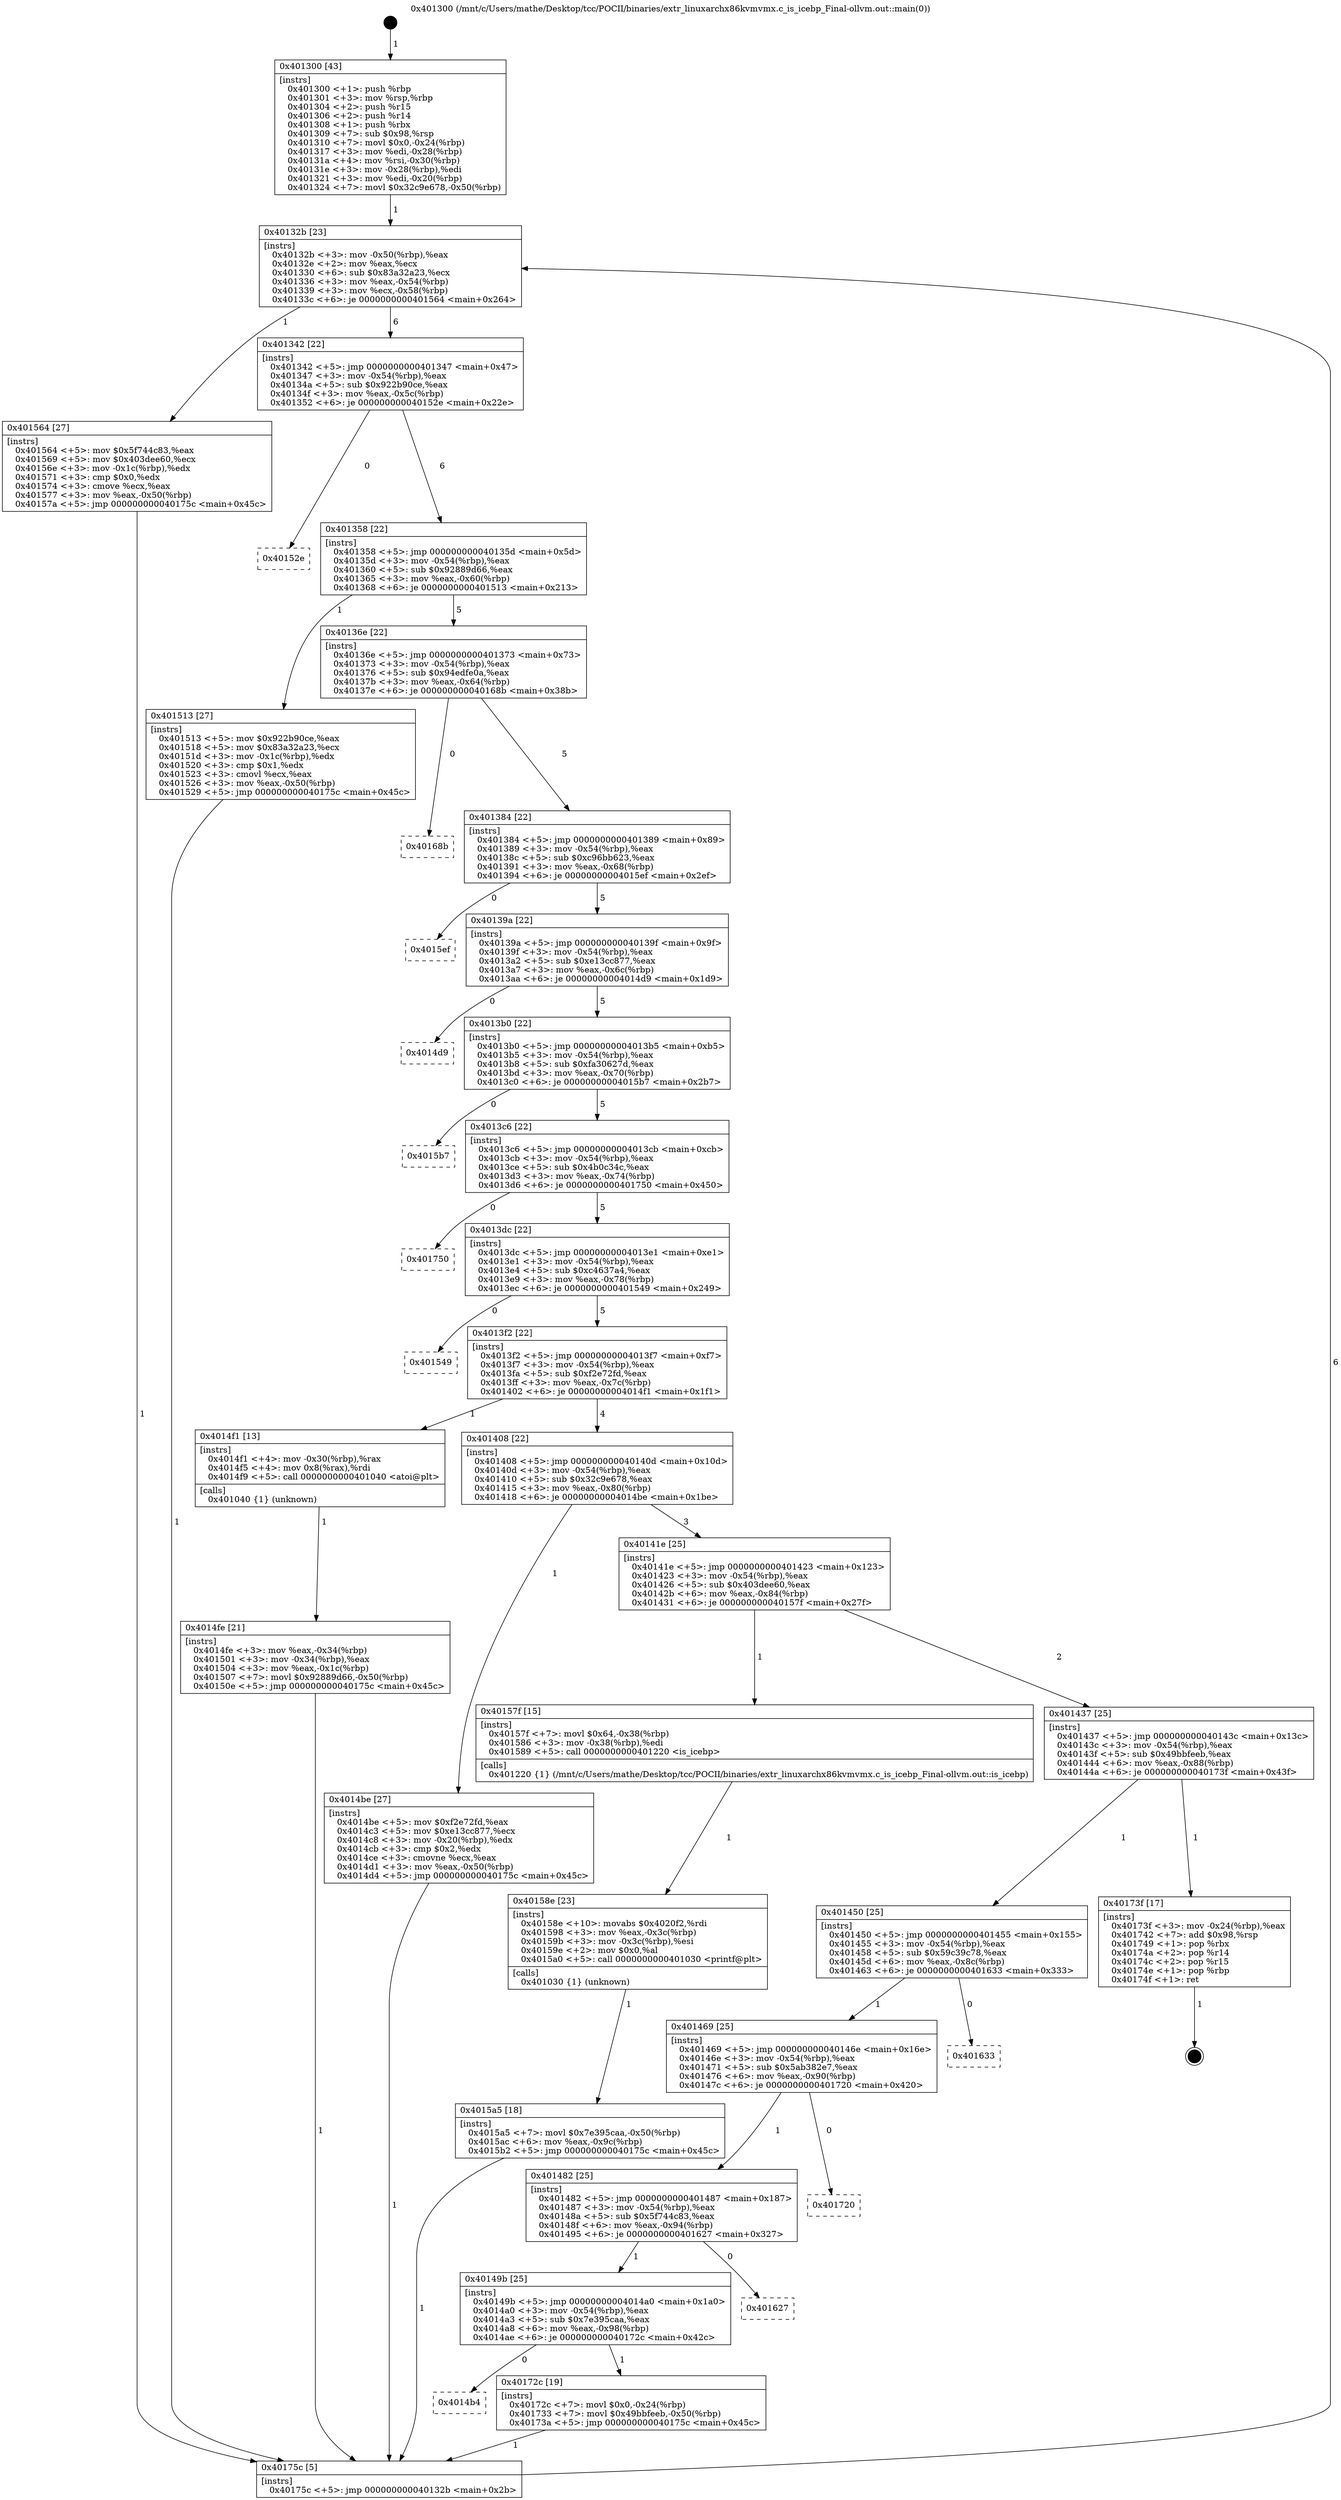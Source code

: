 digraph "0x401300" {
  label = "0x401300 (/mnt/c/Users/mathe/Desktop/tcc/POCII/binaries/extr_linuxarchx86kvmvmx.c_is_icebp_Final-ollvm.out::main(0))"
  labelloc = "t"
  node[shape=record]

  Entry [label="",width=0.3,height=0.3,shape=circle,fillcolor=black,style=filled]
  "0x40132b" [label="{
     0x40132b [23]\l
     | [instrs]\l
     &nbsp;&nbsp;0x40132b \<+3\>: mov -0x50(%rbp),%eax\l
     &nbsp;&nbsp;0x40132e \<+2\>: mov %eax,%ecx\l
     &nbsp;&nbsp;0x401330 \<+6\>: sub $0x83a32a23,%ecx\l
     &nbsp;&nbsp;0x401336 \<+3\>: mov %eax,-0x54(%rbp)\l
     &nbsp;&nbsp;0x401339 \<+3\>: mov %ecx,-0x58(%rbp)\l
     &nbsp;&nbsp;0x40133c \<+6\>: je 0000000000401564 \<main+0x264\>\l
  }"]
  "0x401564" [label="{
     0x401564 [27]\l
     | [instrs]\l
     &nbsp;&nbsp;0x401564 \<+5\>: mov $0x5f744c83,%eax\l
     &nbsp;&nbsp;0x401569 \<+5\>: mov $0x403dee60,%ecx\l
     &nbsp;&nbsp;0x40156e \<+3\>: mov -0x1c(%rbp),%edx\l
     &nbsp;&nbsp;0x401571 \<+3\>: cmp $0x0,%edx\l
     &nbsp;&nbsp;0x401574 \<+3\>: cmove %ecx,%eax\l
     &nbsp;&nbsp;0x401577 \<+3\>: mov %eax,-0x50(%rbp)\l
     &nbsp;&nbsp;0x40157a \<+5\>: jmp 000000000040175c \<main+0x45c\>\l
  }"]
  "0x401342" [label="{
     0x401342 [22]\l
     | [instrs]\l
     &nbsp;&nbsp;0x401342 \<+5\>: jmp 0000000000401347 \<main+0x47\>\l
     &nbsp;&nbsp;0x401347 \<+3\>: mov -0x54(%rbp),%eax\l
     &nbsp;&nbsp;0x40134a \<+5\>: sub $0x922b90ce,%eax\l
     &nbsp;&nbsp;0x40134f \<+3\>: mov %eax,-0x5c(%rbp)\l
     &nbsp;&nbsp;0x401352 \<+6\>: je 000000000040152e \<main+0x22e\>\l
  }"]
  Exit [label="",width=0.3,height=0.3,shape=circle,fillcolor=black,style=filled,peripheries=2]
  "0x40152e" [label="{
     0x40152e\l
  }", style=dashed]
  "0x401358" [label="{
     0x401358 [22]\l
     | [instrs]\l
     &nbsp;&nbsp;0x401358 \<+5\>: jmp 000000000040135d \<main+0x5d\>\l
     &nbsp;&nbsp;0x40135d \<+3\>: mov -0x54(%rbp),%eax\l
     &nbsp;&nbsp;0x401360 \<+5\>: sub $0x92889d66,%eax\l
     &nbsp;&nbsp;0x401365 \<+3\>: mov %eax,-0x60(%rbp)\l
     &nbsp;&nbsp;0x401368 \<+6\>: je 0000000000401513 \<main+0x213\>\l
  }"]
  "0x4014b4" [label="{
     0x4014b4\l
  }", style=dashed]
  "0x401513" [label="{
     0x401513 [27]\l
     | [instrs]\l
     &nbsp;&nbsp;0x401513 \<+5\>: mov $0x922b90ce,%eax\l
     &nbsp;&nbsp;0x401518 \<+5\>: mov $0x83a32a23,%ecx\l
     &nbsp;&nbsp;0x40151d \<+3\>: mov -0x1c(%rbp),%edx\l
     &nbsp;&nbsp;0x401520 \<+3\>: cmp $0x1,%edx\l
     &nbsp;&nbsp;0x401523 \<+3\>: cmovl %ecx,%eax\l
     &nbsp;&nbsp;0x401526 \<+3\>: mov %eax,-0x50(%rbp)\l
     &nbsp;&nbsp;0x401529 \<+5\>: jmp 000000000040175c \<main+0x45c\>\l
  }"]
  "0x40136e" [label="{
     0x40136e [22]\l
     | [instrs]\l
     &nbsp;&nbsp;0x40136e \<+5\>: jmp 0000000000401373 \<main+0x73\>\l
     &nbsp;&nbsp;0x401373 \<+3\>: mov -0x54(%rbp),%eax\l
     &nbsp;&nbsp;0x401376 \<+5\>: sub $0x94edfe0a,%eax\l
     &nbsp;&nbsp;0x40137b \<+3\>: mov %eax,-0x64(%rbp)\l
     &nbsp;&nbsp;0x40137e \<+6\>: je 000000000040168b \<main+0x38b\>\l
  }"]
  "0x40172c" [label="{
     0x40172c [19]\l
     | [instrs]\l
     &nbsp;&nbsp;0x40172c \<+7\>: movl $0x0,-0x24(%rbp)\l
     &nbsp;&nbsp;0x401733 \<+7\>: movl $0x49bbfeeb,-0x50(%rbp)\l
     &nbsp;&nbsp;0x40173a \<+5\>: jmp 000000000040175c \<main+0x45c\>\l
  }"]
  "0x40168b" [label="{
     0x40168b\l
  }", style=dashed]
  "0x401384" [label="{
     0x401384 [22]\l
     | [instrs]\l
     &nbsp;&nbsp;0x401384 \<+5\>: jmp 0000000000401389 \<main+0x89\>\l
     &nbsp;&nbsp;0x401389 \<+3\>: mov -0x54(%rbp),%eax\l
     &nbsp;&nbsp;0x40138c \<+5\>: sub $0xc96bb623,%eax\l
     &nbsp;&nbsp;0x401391 \<+3\>: mov %eax,-0x68(%rbp)\l
     &nbsp;&nbsp;0x401394 \<+6\>: je 00000000004015ef \<main+0x2ef\>\l
  }"]
  "0x40149b" [label="{
     0x40149b [25]\l
     | [instrs]\l
     &nbsp;&nbsp;0x40149b \<+5\>: jmp 00000000004014a0 \<main+0x1a0\>\l
     &nbsp;&nbsp;0x4014a0 \<+3\>: mov -0x54(%rbp),%eax\l
     &nbsp;&nbsp;0x4014a3 \<+5\>: sub $0x7e395caa,%eax\l
     &nbsp;&nbsp;0x4014a8 \<+6\>: mov %eax,-0x98(%rbp)\l
     &nbsp;&nbsp;0x4014ae \<+6\>: je 000000000040172c \<main+0x42c\>\l
  }"]
  "0x4015ef" [label="{
     0x4015ef\l
  }", style=dashed]
  "0x40139a" [label="{
     0x40139a [22]\l
     | [instrs]\l
     &nbsp;&nbsp;0x40139a \<+5\>: jmp 000000000040139f \<main+0x9f\>\l
     &nbsp;&nbsp;0x40139f \<+3\>: mov -0x54(%rbp),%eax\l
     &nbsp;&nbsp;0x4013a2 \<+5\>: sub $0xe13cc877,%eax\l
     &nbsp;&nbsp;0x4013a7 \<+3\>: mov %eax,-0x6c(%rbp)\l
     &nbsp;&nbsp;0x4013aa \<+6\>: je 00000000004014d9 \<main+0x1d9\>\l
  }"]
  "0x401627" [label="{
     0x401627\l
  }", style=dashed]
  "0x4014d9" [label="{
     0x4014d9\l
  }", style=dashed]
  "0x4013b0" [label="{
     0x4013b0 [22]\l
     | [instrs]\l
     &nbsp;&nbsp;0x4013b0 \<+5\>: jmp 00000000004013b5 \<main+0xb5\>\l
     &nbsp;&nbsp;0x4013b5 \<+3\>: mov -0x54(%rbp),%eax\l
     &nbsp;&nbsp;0x4013b8 \<+5\>: sub $0xfa30627d,%eax\l
     &nbsp;&nbsp;0x4013bd \<+3\>: mov %eax,-0x70(%rbp)\l
     &nbsp;&nbsp;0x4013c0 \<+6\>: je 00000000004015b7 \<main+0x2b7\>\l
  }"]
  "0x401482" [label="{
     0x401482 [25]\l
     | [instrs]\l
     &nbsp;&nbsp;0x401482 \<+5\>: jmp 0000000000401487 \<main+0x187\>\l
     &nbsp;&nbsp;0x401487 \<+3\>: mov -0x54(%rbp),%eax\l
     &nbsp;&nbsp;0x40148a \<+5\>: sub $0x5f744c83,%eax\l
     &nbsp;&nbsp;0x40148f \<+6\>: mov %eax,-0x94(%rbp)\l
     &nbsp;&nbsp;0x401495 \<+6\>: je 0000000000401627 \<main+0x327\>\l
  }"]
  "0x4015b7" [label="{
     0x4015b7\l
  }", style=dashed]
  "0x4013c6" [label="{
     0x4013c6 [22]\l
     | [instrs]\l
     &nbsp;&nbsp;0x4013c6 \<+5\>: jmp 00000000004013cb \<main+0xcb\>\l
     &nbsp;&nbsp;0x4013cb \<+3\>: mov -0x54(%rbp),%eax\l
     &nbsp;&nbsp;0x4013ce \<+5\>: sub $0x4b0c34c,%eax\l
     &nbsp;&nbsp;0x4013d3 \<+3\>: mov %eax,-0x74(%rbp)\l
     &nbsp;&nbsp;0x4013d6 \<+6\>: je 0000000000401750 \<main+0x450\>\l
  }"]
  "0x401720" [label="{
     0x401720\l
  }", style=dashed]
  "0x401750" [label="{
     0x401750\l
  }", style=dashed]
  "0x4013dc" [label="{
     0x4013dc [22]\l
     | [instrs]\l
     &nbsp;&nbsp;0x4013dc \<+5\>: jmp 00000000004013e1 \<main+0xe1\>\l
     &nbsp;&nbsp;0x4013e1 \<+3\>: mov -0x54(%rbp),%eax\l
     &nbsp;&nbsp;0x4013e4 \<+5\>: sub $0xc4637a4,%eax\l
     &nbsp;&nbsp;0x4013e9 \<+3\>: mov %eax,-0x78(%rbp)\l
     &nbsp;&nbsp;0x4013ec \<+6\>: je 0000000000401549 \<main+0x249\>\l
  }"]
  "0x401469" [label="{
     0x401469 [25]\l
     | [instrs]\l
     &nbsp;&nbsp;0x401469 \<+5\>: jmp 000000000040146e \<main+0x16e\>\l
     &nbsp;&nbsp;0x40146e \<+3\>: mov -0x54(%rbp),%eax\l
     &nbsp;&nbsp;0x401471 \<+5\>: sub $0x5ab382e7,%eax\l
     &nbsp;&nbsp;0x401476 \<+6\>: mov %eax,-0x90(%rbp)\l
     &nbsp;&nbsp;0x40147c \<+6\>: je 0000000000401720 \<main+0x420\>\l
  }"]
  "0x401549" [label="{
     0x401549\l
  }", style=dashed]
  "0x4013f2" [label="{
     0x4013f2 [22]\l
     | [instrs]\l
     &nbsp;&nbsp;0x4013f2 \<+5\>: jmp 00000000004013f7 \<main+0xf7\>\l
     &nbsp;&nbsp;0x4013f7 \<+3\>: mov -0x54(%rbp),%eax\l
     &nbsp;&nbsp;0x4013fa \<+5\>: sub $0xf2e72fd,%eax\l
     &nbsp;&nbsp;0x4013ff \<+3\>: mov %eax,-0x7c(%rbp)\l
     &nbsp;&nbsp;0x401402 \<+6\>: je 00000000004014f1 \<main+0x1f1\>\l
  }"]
  "0x401633" [label="{
     0x401633\l
  }", style=dashed]
  "0x4014f1" [label="{
     0x4014f1 [13]\l
     | [instrs]\l
     &nbsp;&nbsp;0x4014f1 \<+4\>: mov -0x30(%rbp),%rax\l
     &nbsp;&nbsp;0x4014f5 \<+4\>: mov 0x8(%rax),%rdi\l
     &nbsp;&nbsp;0x4014f9 \<+5\>: call 0000000000401040 \<atoi@plt\>\l
     | [calls]\l
     &nbsp;&nbsp;0x401040 \{1\} (unknown)\l
  }"]
  "0x401408" [label="{
     0x401408 [22]\l
     | [instrs]\l
     &nbsp;&nbsp;0x401408 \<+5\>: jmp 000000000040140d \<main+0x10d\>\l
     &nbsp;&nbsp;0x40140d \<+3\>: mov -0x54(%rbp),%eax\l
     &nbsp;&nbsp;0x401410 \<+5\>: sub $0x32c9e678,%eax\l
     &nbsp;&nbsp;0x401415 \<+3\>: mov %eax,-0x80(%rbp)\l
     &nbsp;&nbsp;0x401418 \<+6\>: je 00000000004014be \<main+0x1be\>\l
  }"]
  "0x401450" [label="{
     0x401450 [25]\l
     | [instrs]\l
     &nbsp;&nbsp;0x401450 \<+5\>: jmp 0000000000401455 \<main+0x155\>\l
     &nbsp;&nbsp;0x401455 \<+3\>: mov -0x54(%rbp),%eax\l
     &nbsp;&nbsp;0x401458 \<+5\>: sub $0x59c39c78,%eax\l
     &nbsp;&nbsp;0x40145d \<+6\>: mov %eax,-0x8c(%rbp)\l
     &nbsp;&nbsp;0x401463 \<+6\>: je 0000000000401633 \<main+0x333\>\l
  }"]
  "0x4014be" [label="{
     0x4014be [27]\l
     | [instrs]\l
     &nbsp;&nbsp;0x4014be \<+5\>: mov $0xf2e72fd,%eax\l
     &nbsp;&nbsp;0x4014c3 \<+5\>: mov $0xe13cc877,%ecx\l
     &nbsp;&nbsp;0x4014c8 \<+3\>: mov -0x20(%rbp),%edx\l
     &nbsp;&nbsp;0x4014cb \<+3\>: cmp $0x2,%edx\l
     &nbsp;&nbsp;0x4014ce \<+3\>: cmovne %ecx,%eax\l
     &nbsp;&nbsp;0x4014d1 \<+3\>: mov %eax,-0x50(%rbp)\l
     &nbsp;&nbsp;0x4014d4 \<+5\>: jmp 000000000040175c \<main+0x45c\>\l
  }"]
  "0x40141e" [label="{
     0x40141e [25]\l
     | [instrs]\l
     &nbsp;&nbsp;0x40141e \<+5\>: jmp 0000000000401423 \<main+0x123\>\l
     &nbsp;&nbsp;0x401423 \<+3\>: mov -0x54(%rbp),%eax\l
     &nbsp;&nbsp;0x401426 \<+5\>: sub $0x403dee60,%eax\l
     &nbsp;&nbsp;0x40142b \<+6\>: mov %eax,-0x84(%rbp)\l
     &nbsp;&nbsp;0x401431 \<+6\>: je 000000000040157f \<main+0x27f\>\l
  }"]
  "0x40175c" [label="{
     0x40175c [5]\l
     | [instrs]\l
     &nbsp;&nbsp;0x40175c \<+5\>: jmp 000000000040132b \<main+0x2b\>\l
  }"]
  "0x401300" [label="{
     0x401300 [43]\l
     | [instrs]\l
     &nbsp;&nbsp;0x401300 \<+1\>: push %rbp\l
     &nbsp;&nbsp;0x401301 \<+3\>: mov %rsp,%rbp\l
     &nbsp;&nbsp;0x401304 \<+2\>: push %r15\l
     &nbsp;&nbsp;0x401306 \<+2\>: push %r14\l
     &nbsp;&nbsp;0x401308 \<+1\>: push %rbx\l
     &nbsp;&nbsp;0x401309 \<+7\>: sub $0x98,%rsp\l
     &nbsp;&nbsp;0x401310 \<+7\>: movl $0x0,-0x24(%rbp)\l
     &nbsp;&nbsp;0x401317 \<+3\>: mov %edi,-0x28(%rbp)\l
     &nbsp;&nbsp;0x40131a \<+4\>: mov %rsi,-0x30(%rbp)\l
     &nbsp;&nbsp;0x40131e \<+3\>: mov -0x28(%rbp),%edi\l
     &nbsp;&nbsp;0x401321 \<+3\>: mov %edi,-0x20(%rbp)\l
     &nbsp;&nbsp;0x401324 \<+7\>: movl $0x32c9e678,-0x50(%rbp)\l
  }"]
  "0x4014fe" [label="{
     0x4014fe [21]\l
     | [instrs]\l
     &nbsp;&nbsp;0x4014fe \<+3\>: mov %eax,-0x34(%rbp)\l
     &nbsp;&nbsp;0x401501 \<+3\>: mov -0x34(%rbp),%eax\l
     &nbsp;&nbsp;0x401504 \<+3\>: mov %eax,-0x1c(%rbp)\l
     &nbsp;&nbsp;0x401507 \<+7\>: movl $0x92889d66,-0x50(%rbp)\l
     &nbsp;&nbsp;0x40150e \<+5\>: jmp 000000000040175c \<main+0x45c\>\l
  }"]
  "0x40173f" [label="{
     0x40173f [17]\l
     | [instrs]\l
     &nbsp;&nbsp;0x40173f \<+3\>: mov -0x24(%rbp),%eax\l
     &nbsp;&nbsp;0x401742 \<+7\>: add $0x98,%rsp\l
     &nbsp;&nbsp;0x401749 \<+1\>: pop %rbx\l
     &nbsp;&nbsp;0x40174a \<+2\>: pop %r14\l
     &nbsp;&nbsp;0x40174c \<+2\>: pop %r15\l
     &nbsp;&nbsp;0x40174e \<+1\>: pop %rbp\l
     &nbsp;&nbsp;0x40174f \<+1\>: ret\l
  }"]
  "0x40157f" [label="{
     0x40157f [15]\l
     | [instrs]\l
     &nbsp;&nbsp;0x40157f \<+7\>: movl $0x64,-0x38(%rbp)\l
     &nbsp;&nbsp;0x401586 \<+3\>: mov -0x38(%rbp),%edi\l
     &nbsp;&nbsp;0x401589 \<+5\>: call 0000000000401220 \<is_icebp\>\l
     | [calls]\l
     &nbsp;&nbsp;0x401220 \{1\} (/mnt/c/Users/mathe/Desktop/tcc/POCII/binaries/extr_linuxarchx86kvmvmx.c_is_icebp_Final-ollvm.out::is_icebp)\l
  }"]
  "0x401437" [label="{
     0x401437 [25]\l
     | [instrs]\l
     &nbsp;&nbsp;0x401437 \<+5\>: jmp 000000000040143c \<main+0x13c\>\l
     &nbsp;&nbsp;0x40143c \<+3\>: mov -0x54(%rbp),%eax\l
     &nbsp;&nbsp;0x40143f \<+5\>: sub $0x49bbfeeb,%eax\l
     &nbsp;&nbsp;0x401444 \<+6\>: mov %eax,-0x88(%rbp)\l
     &nbsp;&nbsp;0x40144a \<+6\>: je 000000000040173f \<main+0x43f\>\l
  }"]
  "0x40158e" [label="{
     0x40158e [23]\l
     | [instrs]\l
     &nbsp;&nbsp;0x40158e \<+10\>: movabs $0x4020f2,%rdi\l
     &nbsp;&nbsp;0x401598 \<+3\>: mov %eax,-0x3c(%rbp)\l
     &nbsp;&nbsp;0x40159b \<+3\>: mov -0x3c(%rbp),%esi\l
     &nbsp;&nbsp;0x40159e \<+2\>: mov $0x0,%al\l
     &nbsp;&nbsp;0x4015a0 \<+5\>: call 0000000000401030 \<printf@plt\>\l
     | [calls]\l
     &nbsp;&nbsp;0x401030 \{1\} (unknown)\l
  }"]
  "0x4015a5" [label="{
     0x4015a5 [18]\l
     | [instrs]\l
     &nbsp;&nbsp;0x4015a5 \<+7\>: movl $0x7e395caa,-0x50(%rbp)\l
     &nbsp;&nbsp;0x4015ac \<+6\>: mov %eax,-0x9c(%rbp)\l
     &nbsp;&nbsp;0x4015b2 \<+5\>: jmp 000000000040175c \<main+0x45c\>\l
  }"]
  Entry -> "0x401300" [label=" 1"]
  "0x40132b" -> "0x401564" [label=" 1"]
  "0x40132b" -> "0x401342" [label=" 6"]
  "0x40173f" -> Exit [label=" 1"]
  "0x401342" -> "0x40152e" [label=" 0"]
  "0x401342" -> "0x401358" [label=" 6"]
  "0x40172c" -> "0x40175c" [label=" 1"]
  "0x401358" -> "0x401513" [label=" 1"]
  "0x401358" -> "0x40136e" [label=" 5"]
  "0x40149b" -> "0x4014b4" [label=" 0"]
  "0x40136e" -> "0x40168b" [label=" 0"]
  "0x40136e" -> "0x401384" [label=" 5"]
  "0x40149b" -> "0x40172c" [label=" 1"]
  "0x401384" -> "0x4015ef" [label=" 0"]
  "0x401384" -> "0x40139a" [label=" 5"]
  "0x401482" -> "0x40149b" [label=" 1"]
  "0x40139a" -> "0x4014d9" [label=" 0"]
  "0x40139a" -> "0x4013b0" [label=" 5"]
  "0x401482" -> "0x401627" [label=" 0"]
  "0x4013b0" -> "0x4015b7" [label=" 0"]
  "0x4013b0" -> "0x4013c6" [label=" 5"]
  "0x401469" -> "0x401482" [label=" 1"]
  "0x4013c6" -> "0x401750" [label=" 0"]
  "0x4013c6" -> "0x4013dc" [label=" 5"]
  "0x401469" -> "0x401720" [label=" 0"]
  "0x4013dc" -> "0x401549" [label=" 0"]
  "0x4013dc" -> "0x4013f2" [label=" 5"]
  "0x401450" -> "0x401469" [label=" 1"]
  "0x4013f2" -> "0x4014f1" [label=" 1"]
  "0x4013f2" -> "0x401408" [label=" 4"]
  "0x401450" -> "0x401633" [label=" 0"]
  "0x401408" -> "0x4014be" [label=" 1"]
  "0x401408" -> "0x40141e" [label=" 3"]
  "0x4014be" -> "0x40175c" [label=" 1"]
  "0x401300" -> "0x40132b" [label=" 1"]
  "0x40175c" -> "0x40132b" [label=" 6"]
  "0x4014f1" -> "0x4014fe" [label=" 1"]
  "0x4014fe" -> "0x40175c" [label=" 1"]
  "0x401513" -> "0x40175c" [label=" 1"]
  "0x401564" -> "0x40175c" [label=" 1"]
  "0x401437" -> "0x401450" [label=" 1"]
  "0x40141e" -> "0x40157f" [label=" 1"]
  "0x40141e" -> "0x401437" [label=" 2"]
  "0x40157f" -> "0x40158e" [label=" 1"]
  "0x40158e" -> "0x4015a5" [label=" 1"]
  "0x4015a5" -> "0x40175c" [label=" 1"]
  "0x401437" -> "0x40173f" [label=" 1"]
}

